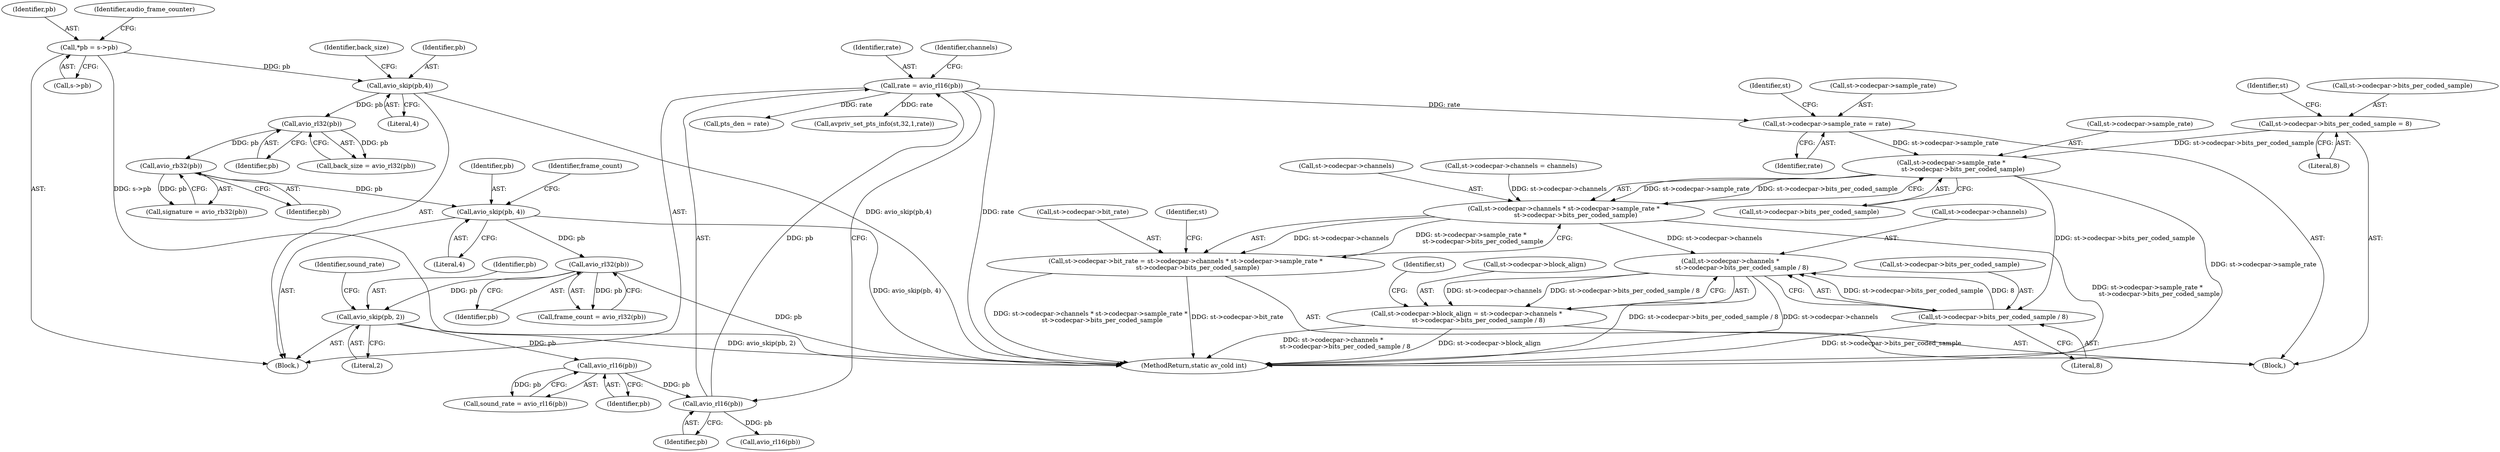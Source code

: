 digraph "0_FFmpeg_96f24d1bee7fe7bac08e2b7c74db1a046c9dc0de@pointer" {
"1000388" [label="(Call,st->codecpar->sample_rate *\n            st->codecpar->bits_per_coded_sample)"];
"1000369" [label="(Call,st->codecpar->sample_rate = rate)"];
"1000202" [label="(Call,rate = avio_rl16(pb))"];
"1000204" [label="(Call,avio_rl16(pb))"];
"1000200" [label="(Call,avio_rl16(pb))"];
"1000195" [label="(Call,avio_skip(pb, 2))"];
"1000178" [label="(Call,avio_rl32(pb))"];
"1000173" [label="(Call,avio_skip(pb, 4))"];
"1000171" [label="(Call,avio_rb32(pb))"];
"1000167" [label="(Call,avio_rl32(pb))"];
"1000162" [label="(Call,avio_skip(pb,4))"];
"1000116" [label="(Call,*pb = s->pb)"];
"1000362" [label="(Call,st->codecpar->bits_per_coded_sample = 8)"];
"1000382" [label="(Call,st->codecpar->channels * st->codecpar->sample_rate *\n            st->codecpar->bits_per_coded_sample)"];
"1000376" [label="(Call,st->codecpar->bit_rate = st->codecpar->channels * st->codecpar->sample_rate *\n            st->codecpar->bits_per_coded_sample)"];
"1000405" [label="(Call,st->codecpar->channels *\n            st->codecpar->bits_per_coded_sample / 8)"];
"1000399" [label="(Call,st->codecpar->block_align = st->codecpar->channels *\n            st->codecpar->bits_per_coded_sample / 8)"];
"1000411" [label="(Call,st->codecpar->bits_per_coded_sample / 8)"];
"1000389" [label="(Call,st->codecpar->sample_rate)"];
"1000167" [label="(Call,avio_rl32(pb))"];
"1000173" [label="(Call,avio_skip(pb, 4))"];
"1000179" [label="(Identifier,pb)"];
"1000169" [label="(Call,signature = avio_rb32(pb))"];
"1000411" [label="(Call,st->codecpar->bits_per_coded_sample / 8)"];
"1000362" [label="(Call,st->codecpar->bits_per_coded_sample = 8)"];
"1000168" [label="(Identifier,pb)"];
"1000117" [label="(Identifier,pb)"];
"1000301" [label="(Block,)"];
"1000203" [label="(Identifier,rate)"];
"1000172" [label="(Identifier,pb)"];
"1000118" [label="(Call,s->pb)"];
"1000377" [label="(Call,st->codecpar->bit_rate)"];
"1000375" [label="(Identifier,rate)"];
"1000175" [label="(Literal,4)"];
"1000201" [label="(Identifier,pb)"];
"1000383" [label="(Call,st->codecpar->channels)"];
"1000369" [label="(Call,st->codecpar->sample_rate = rate)"];
"1000198" [label="(Call,sound_rate = avio_rl16(pb))"];
"1000628" [label="(MethodReturn,static av_cold int)"];
"1000174" [label="(Identifier,pb)"];
"1000171" [label="(Call,avio_rb32(pb))"];
"1000320" [label="(Call,pts_den = rate)"];
"1000162" [label="(Call,avio_skip(pb,4))"];
"1000163" [label="(Identifier,pb)"];
"1000125" [label="(Identifier,audio_frame_counter)"];
"1000368" [label="(Literal,8)"];
"1000195" [label="(Call,avio_skip(pb, 2))"];
"1000176" [label="(Call,frame_count = avio_rl32(pb))"];
"1000376" [label="(Call,st->codecpar->bit_rate = st->codecpar->channels * st->codecpar->sample_rate *\n            st->codecpar->bits_per_coded_sample)"];
"1000165" [label="(Call,back_size = avio_rl32(pb))"];
"1000166" [label="(Identifier,back_size)"];
"1000405" [label="(Call,st->codecpar->channels *\n            st->codecpar->bits_per_coded_sample / 8)"];
"1000399" [label="(Call,st->codecpar->block_align = st->codecpar->channels *\n            st->codecpar->bits_per_coded_sample / 8)"];
"1000412" [label="(Call,st->codecpar->bits_per_coded_sample)"];
"1000402" [label="(Identifier,st)"];
"1000418" [label="(Call,avpriv_set_pts_info(st,32,1,rate))"];
"1000114" [label="(Block,)"];
"1000196" [label="(Identifier,pb)"];
"1000417" [label="(Literal,8)"];
"1000394" [label="(Call,st->codecpar->bits_per_coded_sample)"];
"1000200" [label="(Call,avio_rl16(pb))"];
"1000177" [label="(Identifier,frame_count)"];
"1000400" [label="(Call,st->codecpar->block_align)"];
"1000202" [label="(Call,rate = avio_rl16(pb))"];
"1000379" [label="(Identifier,st)"];
"1000363" [label="(Call,st->codecpar->bits_per_coded_sample)"];
"1000355" [label="(Call,st->codecpar->channels = channels)"];
"1000372" [label="(Identifier,st)"];
"1000388" [label="(Call,st->codecpar->sample_rate *\n            st->codecpar->bits_per_coded_sample)"];
"1000419" [label="(Identifier,st)"];
"1000382" [label="(Call,st->codecpar->channels * st->codecpar->sample_rate *\n            st->codecpar->bits_per_coded_sample)"];
"1000406" [label="(Call,st->codecpar->channels)"];
"1000164" [label="(Literal,4)"];
"1000178" [label="(Call,avio_rl32(pb))"];
"1000205" [label="(Identifier,pb)"];
"1000116" [label="(Call,*pb = s->pb)"];
"1000208" [label="(Call,avio_rl16(pb))"];
"1000207" [label="(Identifier,channels)"];
"1000204" [label="(Call,avio_rl16(pb))"];
"1000197" [label="(Literal,2)"];
"1000199" [label="(Identifier,sound_rate)"];
"1000370" [label="(Call,st->codecpar->sample_rate)"];
"1000388" -> "1000382"  [label="AST: "];
"1000388" -> "1000394"  [label="CFG: "];
"1000389" -> "1000388"  [label="AST: "];
"1000394" -> "1000388"  [label="AST: "];
"1000382" -> "1000388"  [label="CFG: "];
"1000388" -> "1000628"  [label="DDG: st->codecpar->sample_rate"];
"1000388" -> "1000382"  [label="DDG: st->codecpar->sample_rate"];
"1000388" -> "1000382"  [label="DDG: st->codecpar->bits_per_coded_sample"];
"1000369" -> "1000388"  [label="DDG: st->codecpar->sample_rate"];
"1000362" -> "1000388"  [label="DDG: st->codecpar->bits_per_coded_sample"];
"1000388" -> "1000411"  [label="DDG: st->codecpar->bits_per_coded_sample"];
"1000369" -> "1000301"  [label="AST: "];
"1000369" -> "1000375"  [label="CFG: "];
"1000370" -> "1000369"  [label="AST: "];
"1000375" -> "1000369"  [label="AST: "];
"1000379" -> "1000369"  [label="CFG: "];
"1000202" -> "1000369"  [label="DDG: rate"];
"1000202" -> "1000114"  [label="AST: "];
"1000202" -> "1000204"  [label="CFG: "];
"1000203" -> "1000202"  [label="AST: "];
"1000204" -> "1000202"  [label="AST: "];
"1000207" -> "1000202"  [label="CFG: "];
"1000202" -> "1000628"  [label="DDG: rate"];
"1000204" -> "1000202"  [label="DDG: pb"];
"1000202" -> "1000320"  [label="DDG: rate"];
"1000202" -> "1000418"  [label="DDG: rate"];
"1000204" -> "1000205"  [label="CFG: "];
"1000205" -> "1000204"  [label="AST: "];
"1000200" -> "1000204"  [label="DDG: pb"];
"1000204" -> "1000208"  [label="DDG: pb"];
"1000200" -> "1000198"  [label="AST: "];
"1000200" -> "1000201"  [label="CFG: "];
"1000201" -> "1000200"  [label="AST: "];
"1000198" -> "1000200"  [label="CFG: "];
"1000200" -> "1000198"  [label="DDG: pb"];
"1000195" -> "1000200"  [label="DDG: pb"];
"1000195" -> "1000114"  [label="AST: "];
"1000195" -> "1000197"  [label="CFG: "];
"1000196" -> "1000195"  [label="AST: "];
"1000197" -> "1000195"  [label="AST: "];
"1000199" -> "1000195"  [label="CFG: "];
"1000195" -> "1000628"  [label="DDG: avio_skip(pb, 2)"];
"1000178" -> "1000195"  [label="DDG: pb"];
"1000178" -> "1000176"  [label="AST: "];
"1000178" -> "1000179"  [label="CFG: "];
"1000179" -> "1000178"  [label="AST: "];
"1000176" -> "1000178"  [label="CFG: "];
"1000178" -> "1000628"  [label="DDG: pb"];
"1000178" -> "1000176"  [label="DDG: pb"];
"1000173" -> "1000178"  [label="DDG: pb"];
"1000173" -> "1000114"  [label="AST: "];
"1000173" -> "1000175"  [label="CFG: "];
"1000174" -> "1000173"  [label="AST: "];
"1000175" -> "1000173"  [label="AST: "];
"1000177" -> "1000173"  [label="CFG: "];
"1000173" -> "1000628"  [label="DDG: avio_skip(pb, 4)"];
"1000171" -> "1000173"  [label="DDG: pb"];
"1000171" -> "1000169"  [label="AST: "];
"1000171" -> "1000172"  [label="CFG: "];
"1000172" -> "1000171"  [label="AST: "];
"1000169" -> "1000171"  [label="CFG: "];
"1000171" -> "1000169"  [label="DDG: pb"];
"1000167" -> "1000171"  [label="DDG: pb"];
"1000167" -> "1000165"  [label="AST: "];
"1000167" -> "1000168"  [label="CFG: "];
"1000168" -> "1000167"  [label="AST: "];
"1000165" -> "1000167"  [label="CFG: "];
"1000167" -> "1000165"  [label="DDG: pb"];
"1000162" -> "1000167"  [label="DDG: pb"];
"1000162" -> "1000114"  [label="AST: "];
"1000162" -> "1000164"  [label="CFG: "];
"1000163" -> "1000162"  [label="AST: "];
"1000164" -> "1000162"  [label="AST: "];
"1000166" -> "1000162"  [label="CFG: "];
"1000162" -> "1000628"  [label="DDG: avio_skip(pb,4)"];
"1000116" -> "1000162"  [label="DDG: pb"];
"1000116" -> "1000114"  [label="AST: "];
"1000116" -> "1000118"  [label="CFG: "];
"1000117" -> "1000116"  [label="AST: "];
"1000118" -> "1000116"  [label="AST: "];
"1000125" -> "1000116"  [label="CFG: "];
"1000116" -> "1000628"  [label="DDG: s->pb"];
"1000362" -> "1000301"  [label="AST: "];
"1000362" -> "1000368"  [label="CFG: "];
"1000363" -> "1000362"  [label="AST: "];
"1000368" -> "1000362"  [label="AST: "];
"1000372" -> "1000362"  [label="CFG: "];
"1000382" -> "1000376"  [label="AST: "];
"1000383" -> "1000382"  [label="AST: "];
"1000376" -> "1000382"  [label="CFG: "];
"1000382" -> "1000628"  [label="DDG: st->codecpar->sample_rate *\n            st->codecpar->bits_per_coded_sample"];
"1000382" -> "1000376"  [label="DDG: st->codecpar->channels"];
"1000382" -> "1000376"  [label="DDG: st->codecpar->sample_rate *\n            st->codecpar->bits_per_coded_sample"];
"1000355" -> "1000382"  [label="DDG: st->codecpar->channels"];
"1000382" -> "1000405"  [label="DDG: st->codecpar->channels"];
"1000376" -> "1000301"  [label="AST: "];
"1000377" -> "1000376"  [label="AST: "];
"1000402" -> "1000376"  [label="CFG: "];
"1000376" -> "1000628"  [label="DDG: st->codecpar->bit_rate"];
"1000376" -> "1000628"  [label="DDG: st->codecpar->channels * st->codecpar->sample_rate *\n            st->codecpar->bits_per_coded_sample"];
"1000405" -> "1000399"  [label="AST: "];
"1000405" -> "1000411"  [label="CFG: "];
"1000406" -> "1000405"  [label="AST: "];
"1000411" -> "1000405"  [label="AST: "];
"1000399" -> "1000405"  [label="CFG: "];
"1000405" -> "1000628"  [label="DDG: st->codecpar->bits_per_coded_sample / 8"];
"1000405" -> "1000628"  [label="DDG: st->codecpar->channels"];
"1000405" -> "1000399"  [label="DDG: st->codecpar->channels"];
"1000405" -> "1000399"  [label="DDG: st->codecpar->bits_per_coded_sample / 8"];
"1000411" -> "1000405"  [label="DDG: st->codecpar->bits_per_coded_sample"];
"1000411" -> "1000405"  [label="DDG: 8"];
"1000399" -> "1000301"  [label="AST: "];
"1000400" -> "1000399"  [label="AST: "];
"1000419" -> "1000399"  [label="CFG: "];
"1000399" -> "1000628"  [label="DDG: st->codecpar->channels *\n            st->codecpar->bits_per_coded_sample / 8"];
"1000399" -> "1000628"  [label="DDG: st->codecpar->block_align"];
"1000411" -> "1000417"  [label="CFG: "];
"1000412" -> "1000411"  [label="AST: "];
"1000417" -> "1000411"  [label="AST: "];
"1000411" -> "1000628"  [label="DDG: st->codecpar->bits_per_coded_sample"];
}
